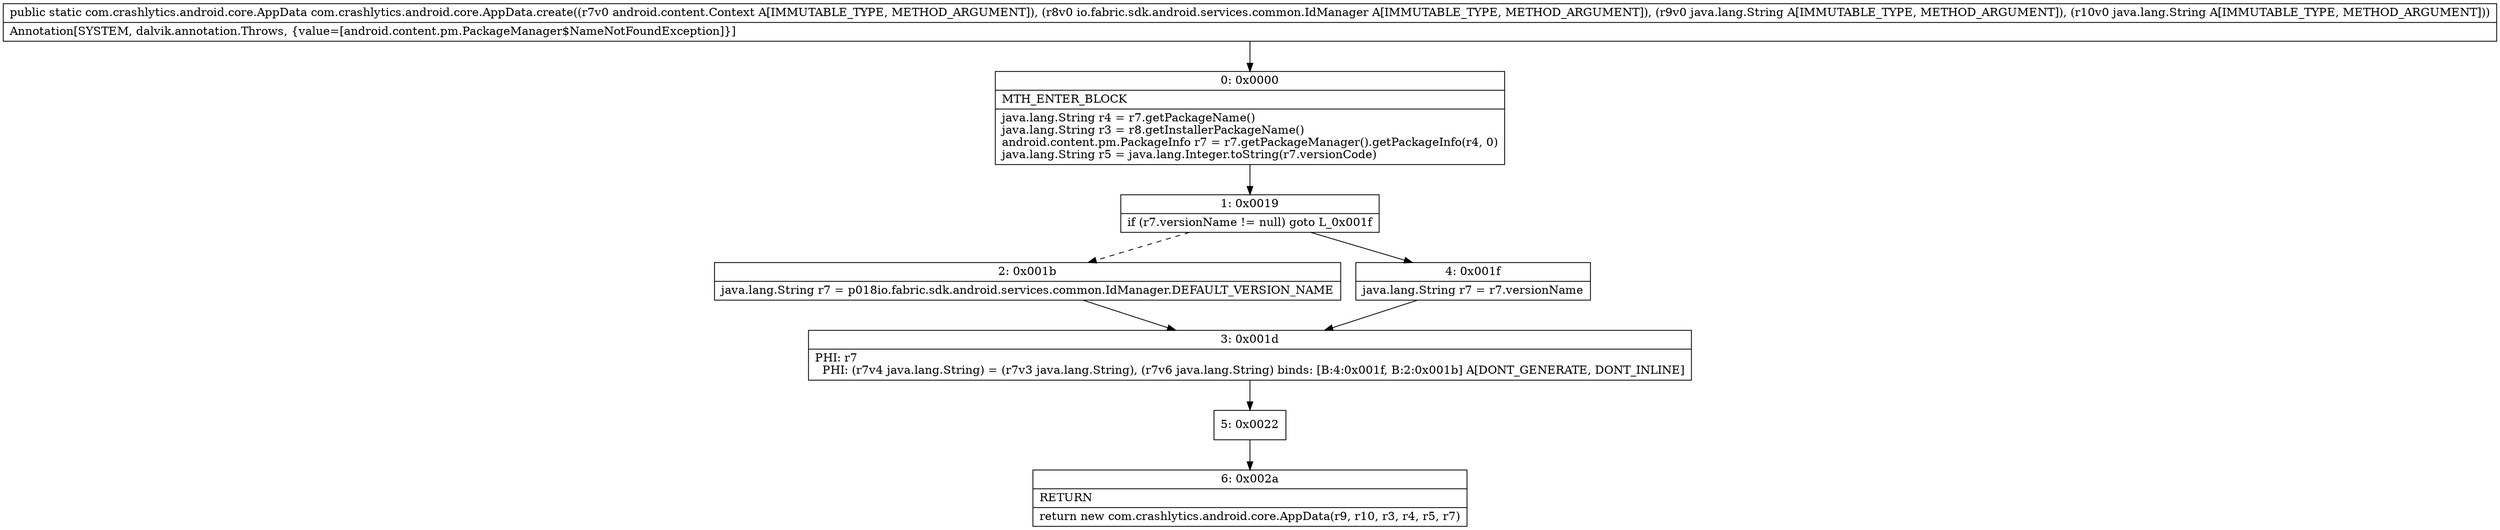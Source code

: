 digraph "CFG forcom.crashlytics.android.core.AppData.create(Landroid\/content\/Context;Lio\/fabric\/sdk\/android\/services\/common\/IdManager;Ljava\/lang\/String;Ljava\/lang\/String;)Lcom\/crashlytics\/android\/core\/AppData;" {
Node_0 [shape=record,label="{0\:\ 0x0000|MTH_ENTER_BLOCK\l|java.lang.String r4 = r7.getPackageName()\ljava.lang.String r3 = r8.getInstallerPackageName()\landroid.content.pm.PackageInfo r7 = r7.getPackageManager().getPackageInfo(r4, 0)\ljava.lang.String r5 = java.lang.Integer.toString(r7.versionCode)\l}"];
Node_1 [shape=record,label="{1\:\ 0x0019|if (r7.versionName != null) goto L_0x001f\l}"];
Node_2 [shape=record,label="{2\:\ 0x001b|java.lang.String r7 = p018io.fabric.sdk.android.services.common.IdManager.DEFAULT_VERSION_NAME\l}"];
Node_3 [shape=record,label="{3\:\ 0x001d|PHI: r7 \l  PHI: (r7v4 java.lang.String) = (r7v3 java.lang.String), (r7v6 java.lang.String) binds: [B:4:0x001f, B:2:0x001b] A[DONT_GENERATE, DONT_INLINE]\l}"];
Node_4 [shape=record,label="{4\:\ 0x001f|java.lang.String r7 = r7.versionName\l}"];
Node_5 [shape=record,label="{5\:\ 0x0022}"];
Node_6 [shape=record,label="{6\:\ 0x002a|RETURN\l|return new com.crashlytics.android.core.AppData(r9, r10, r3, r4, r5, r7)\l}"];
MethodNode[shape=record,label="{public static com.crashlytics.android.core.AppData com.crashlytics.android.core.AppData.create((r7v0 android.content.Context A[IMMUTABLE_TYPE, METHOD_ARGUMENT]), (r8v0 io.fabric.sdk.android.services.common.IdManager A[IMMUTABLE_TYPE, METHOD_ARGUMENT]), (r9v0 java.lang.String A[IMMUTABLE_TYPE, METHOD_ARGUMENT]), (r10v0 java.lang.String A[IMMUTABLE_TYPE, METHOD_ARGUMENT]))  | Annotation[SYSTEM, dalvik.annotation.Throws, \{value=[android.content.pm.PackageManager$NameNotFoundException]\}]\l}"];
MethodNode -> Node_0;
Node_0 -> Node_1;
Node_1 -> Node_2[style=dashed];
Node_1 -> Node_4;
Node_2 -> Node_3;
Node_3 -> Node_5;
Node_4 -> Node_3;
Node_5 -> Node_6;
}


